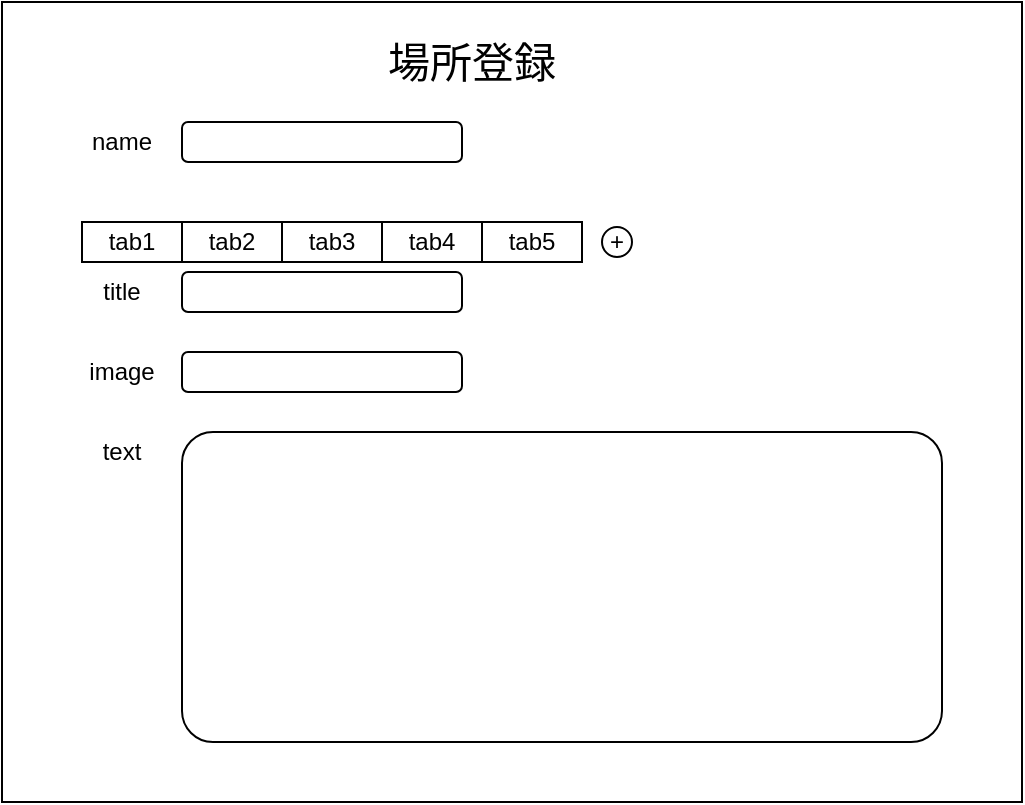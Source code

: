 <mxfile>
    <diagram id="LUsOUXtXq3CClfMpkuq5" name="Page-1">
        <mxGraphModel dx="829" dy="741" grid="1" gridSize="10" guides="1" tooltips="1" connect="1" arrows="1" fold="1" page="1" pageScale="1" pageWidth="827" pageHeight="1169" math="0" shadow="0">
            <root>
                <mxCell id="0"/>
                <mxCell id="1" parent="0"/>
                <mxCell id="2" value="" style="rounded=0;whiteSpace=wrap;html=1;" vertex="1" parent="1">
                    <mxGeometry x="90" y="160" width="510" height="400" as="geometry"/>
                </mxCell>
                <mxCell id="3" value="場所登録" style="text;html=1;strokeColor=none;fillColor=none;align=center;verticalAlign=middle;whiteSpace=wrap;rounded=0;fontSize=21;" vertex="1" parent="1">
                    <mxGeometry x="240" y="175" width="170" height="30" as="geometry"/>
                </mxCell>
                <mxCell id="11" value="" style="rounded=1;whiteSpace=wrap;html=1;" vertex="1" parent="1">
                    <mxGeometry x="180" y="220" width="140" height="20" as="geometry"/>
                </mxCell>
                <mxCell id="13" value="name" style="text;html=1;strokeColor=none;fillColor=none;align=center;verticalAlign=middle;whiteSpace=wrap;rounded=0;" vertex="1" parent="1">
                    <mxGeometry x="120" y="215" width="60" height="30" as="geometry"/>
                </mxCell>
                <mxCell id="15" value="tab1" style="rounded=0;whiteSpace=wrap;html=1;" vertex="1" parent="1">
                    <mxGeometry x="130" y="270" width="50" height="20" as="geometry"/>
                </mxCell>
                <mxCell id="16" value="tab2" style="rounded=0;whiteSpace=wrap;html=1;" vertex="1" parent="1">
                    <mxGeometry x="180" y="270" width="50" height="20" as="geometry"/>
                </mxCell>
                <mxCell id="17" value="tab3" style="rounded=0;whiteSpace=wrap;html=1;" vertex="1" parent="1">
                    <mxGeometry x="230" y="270" width="50" height="20" as="geometry"/>
                </mxCell>
                <mxCell id="18" value="tab5" style="rounded=0;whiteSpace=wrap;html=1;" vertex="1" parent="1">
                    <mxGeometry x="330" y="270" width="50" height="20" as="geometry"/>
                </mxCell>
                <mxCell id="19" value="tab4" style="rounded=0;whiteSpace=wrap;html=1;" vertex="1" parent="1">
                    <mxGeometry x="280" y="270" width="50" height="20" as="geometry"/>
                </mxCell>
                <mxCell id="22" value="" style="rounded=1;whiteSpace=wrap;html=1;" vertex="1" parent="1">
                    <mxGeometry x="180" y="295" width="140" height="20" as="geometry"/>
                </mxCell>
                <mxCell id="23" value="title" style="text;html=1;strokeColor=none;fillColor=none;align=center;verticalAlign=middle;whiteSpace=wrap;rounded=0;" vertex="1" parent="1">
                    <mxGeometry x="120" y="290" width="60" height="30" as="geometry"/>
                </mxCell>
                <mxCell id="24" value="" style="rounded=1;whiteSpace=wrap;html=1;" vertex="1" parent="1">
                    <mxGeometry x="180" y="335" width="140" height="20" as="geometry"/>
                </mxCell>
                <mxCell id="25" value="image" style="text;html=1;strokeColor=none;fillColor=none;align=center;verticalAlign=middle;whiteSpace=wrap;rounded=0;" vertex="1" parent="1">
                    <mxGeometry x="120" y="330" width="60" height="30" as="geometry"/>
                </mxCell>
                <mxCell id="26" value="" style="rounded=1;whiteSpace=wrap;html=1;arcSize=10;" vertex="1" parent="1">
                    <mxGeometry x="180" y="375" width="380" height="155" as="geometry"/>
                </mxCell>
                <mxCell id="27" value="text" style="text;html=1;strokeColor=none;fillColor=none;align=center;verticalAlign=middle;whiteSpace=wrap;rounded=0;" vertex="1" parent="1">
                    <mxGeometry x="120" y="370" width="60" height="30" as="geometry"/>
                </mxCell>
                <mxCell id="28" value="+" style="ellipse;whiteSpace=wrap;html=1;aspect=fixed;" vertex="1" parent="1">
                    <mxGeometry x="390" y="272.5" width="15" height="15" as="geometry"/>
                </mxCell>
            </root>
        </mxGraphModel>
    </diagram>
</mxfile>